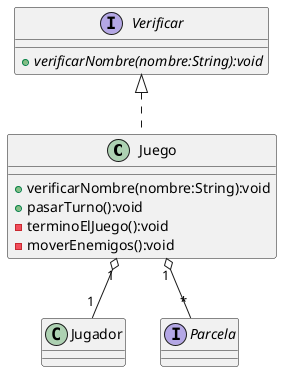 @startuml

class Juego {
    +verificarNombre(nombre:String):void
    +pasarTurno():void
    -terminoElJuego():void
    -moverEnemigos():void
}

interface Verificar {
    {abstract}+verificarNombre(nombre:String):void
}

class Jugador{}
interface Parcela{}

Verificar <|..Juego
Juego "1" o-- "1" Jugador
Juego "1" o-- "*" Parcela

@enduml